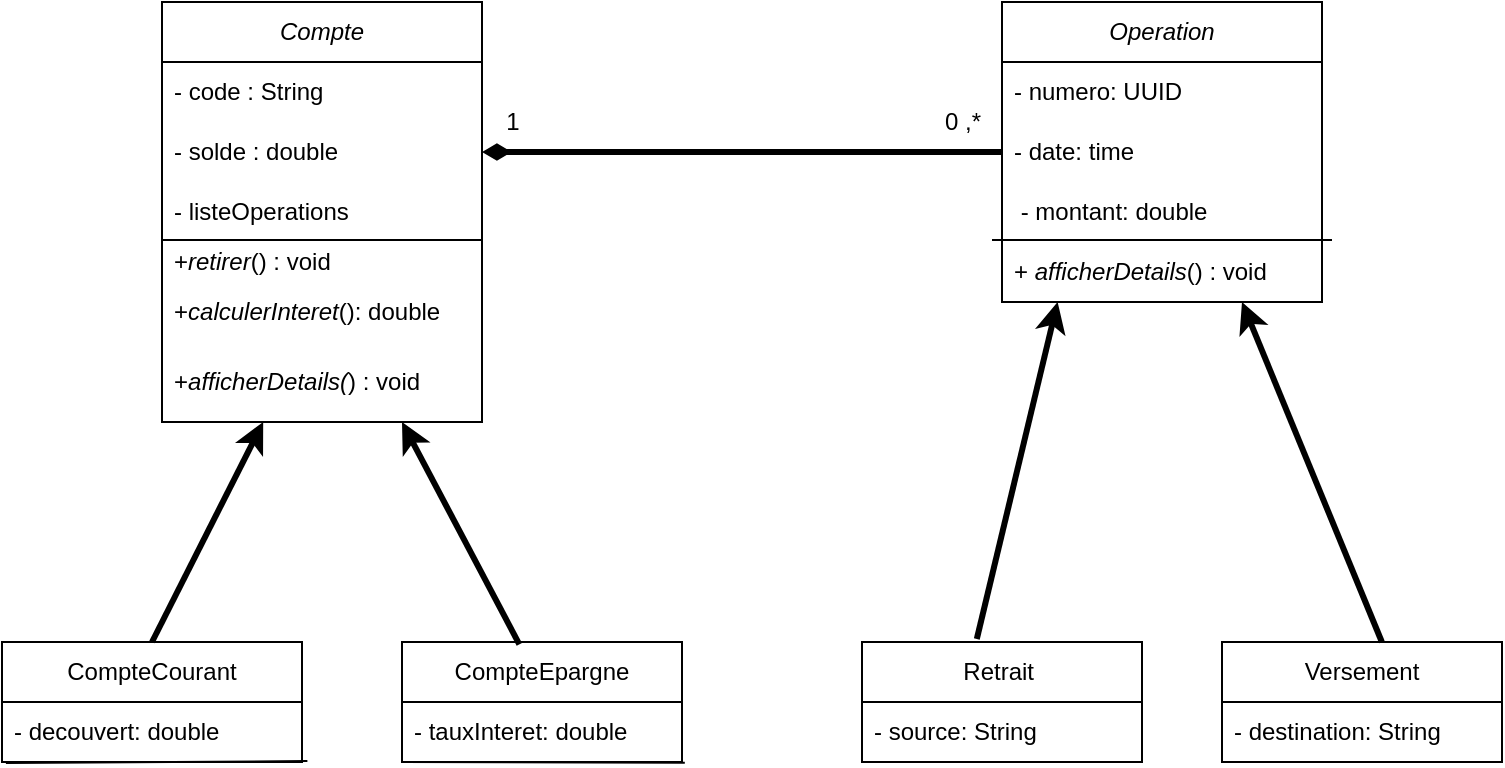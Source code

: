 <mxfile version="28.2.3">
  <diagram name="Page-1" id="AgEahuqecPkB8sgTLeyM">
    <mxGraphModel dx="915" dy="1710" grid="1" gridSize="10" guides="1" tooltips="1" connect="1" arrows="1" fold="1" page="1" pageScale="1" pageWidth="827" pageHeight="1169" math="0" shadow="0">
      <root>
        <mxCell id="0" />
        <mxCell id="1" parent="0" />
        <mxCell id="qHeEnW95tby0CVBpL3R0-1" value="&lt;div&gt;&lt;i style=&quot;background-color: transparent; color: light-dark(rgb(0, 0, 0), rgb(255, 255, 255));&quot;&gt;Compte&lt;/i&gt;&lt;/div&gt;" style="swimlane;fontStyle=0;childLayout=stackLayout;horizontal=1;startSize=30;horizontalStack=0;resizeParent=1;resizeParentMax=0;resizeLast=0;collapsible=1;marginBottom=0;whiteSpace=wrap;html=1;" vertex="1" parent="1">
          <mxGeometry x="120" y="-10" width="160" height="210" as="geometry" />
        </mxCell>
        <mxCell id="qHeEnW95tby0CVBpL3R0-2" value="- code : String" style="text;strokeColor=none;fillColor=none;align=left;verticalAlign=middle;spacingLeft=4;spacingRight=4;overflow=hidden;points=[[0,0.5],[1,0.5]];portConstraint=eastwest;rotatable=0;whiteSpace=wrap;html=1;" vertex="1" parent="qHeEnW95tby0CVBpL3R0-1">
          <mxGeometry y="30" width="160" height="30" as="geometry" />
        </mxCell>
        <mxCell id="qHeEnW95tby0CVBpL3R0-3" value="- solde : double" style="text;strokeColor=none;fillColor=none;align=left;verticalAlign=middle;spacingLeft=4;spacingRight=4;overflow=hidden;points=[[0,0.5],[1,0.5]];portConstraint=eastwest;rotatable=0;whiteSpace=wrap;html=1;" vertex="1" parent="qHeEnW95tby0CVBpL3R0-1">
          <mxGeometry y="60" width="160" height="30" as="geometry" />
        </mxCell>
        <mxCell id="qHeEnW95tby0CVBpL3R0-4" value="- listeOperations " style="text;strokeColor=none;fillColor=none;align=left;verticalAlign=middle;spacingLeft=4;spacingRight=4;overflow=hidden;points=[[0,0.5],[1,0.5]];portConstraint=eastwest;rotatable=0;whiteSpace=wrap;html=1;" vertex="1" parent="qHeEnW95tby0CVBpL3R0-1">
          <mxGeometry y="90" width="160" height="30" as="geometry" />
        </mxCell>
        <mxCell id="qHeEnW95tby0CVBpL3R0-36" value="" style="endArrow=none;html=1;rounded=0;entryX=1;entryY=0.967;entryDx=0;entryDy=0;entryPerimeter=0;" edge="1" parent="qHeEnW95tby0CVBpL3R0-1" target="qHeEnW95tby0CVBpL3R0-4">
          <mxGeometry width="50" height="50" relative="1" as="geometry">
            <mxPoint y="119" as="sourcePoint" />
            <mxPoint x="180" y="119" as="targetPoint" />
          </mxGeometry>
        </mxCell>
        <mxCell id="qHeEnW95tby0CVBpL3R0-10" value="+&lt;i&gt;retirer&lt;/i&gt;() : void" style="text;strokeColor=none;fillColor=none;align=left;verticalAlign=middle;spacingLeft=4;spacingRight=4;overflow=hidden;points=[[0,0.5],[1,0.5]];portConstraint=eastwest;rotatable=0;whiteSpace=wrap;html=1;" vertex="1" parent="qHeEnW95tby0CVBpL3R0-1">
          <mxGeometry y="120" width="160" height="20" as="geometry" />
        </mxCell>
        <mxCell id="qHeEnW95tby0CVBpL3R0-11" value="+&lt;i&gt;calculerInteret&lt;/i&gt;(): double" style="text;strokeColor=none;fillColor=none;align=left;verticalAlign=middle;spacingLeft=4;spacingRight=4;overflow=hidden;points=[[0,0.5],[1,0.5]];portConstraint=eastwest;rotatable=0;whiteSpace=wrap;html=1;" vertex="1" parent="qHeEnW95tby0CVBpL3R0-1">
          <mxGeometry y="140" width="160" height="30" as="geometry" />
        </mxCell>
        <mxCell id="qHeEnW95tby0CVBpL3R0-12" value="+&lt;i&gt;afficherDetails(&lt;/i&gt;) : void" style="text;strokeColor=none;fillColor=none;align=left;verticalAlign=middle;spacingLeft=4;spacingRight=4;overflow=hidden;points=[[0,0.5],[1,0.5]];portConstraint=eastwest;rotatable=0;whiteSpace=wrap;html=1;" vertex="1" parent="qHeEnW95tby0CVBpL3R0-1">
          <mxGeometry y="170" width="160" height="40" as="geometry" />
        </mxCell>
        <mxCell id="qHeEnW95tby0CVBpL3R0-5" value="&lt;div&gt;&lt;i&gt;Operation&lt;/i&gt;&lt;/div&gt;" style="swimlane;fontStyle=0;childLayout=stackLayout;horizontal=1;startSize=30;horizontalStack=0;resizeParent=1;resizeParentMax=0;resizeLast=0;collapsible=1;marginBottom=0;whiteSpace=wrap;html=1;" vertex="1" parent="1">
          <mxGeometry x="540" y="-10" width="160" height="150" as="geometry" />
        </mxCell>
        <mxCell id="qHeEnW95tby0CVBpL3R0-6" value="- numero: UUID&amp;nbsp;" style="text;strokeColor=none;fillColor=none;align=left;verticalAlign=middle;spacingLeft=4;spacingRight=4;overflow=hidden;points=[[0,0.5],[1,0.5]];portConstraint=eastwest;rotatable=0;whiteSpace=wrap;html=1;" vertex="1" parent="qHeEnW95tby0CVBpL3R0-5">
          <mxGeometry y="30" width="160" height="30" as="geometry" />
        </mxCell>
        <mxCell id="qHeEnW95tby0CVBpL3R0-7" value="- date: time" style="text;strokeColor=none;fillColor=none;align=left;verticalAlign=middle;spacingLeft=4;spacingRight=4;overflow=hidden;points=[[0,0.5],[1,0.5]];portConstraint=eastwest;rotatable=0;whiteSpace=wrap;html=1;" vertex="1" parent="qHeEnW95tby0CVBpL3R0-5">
          <mxGeometry y="60" width="160" height="30" as="geometry" />
        </mxCell>
        <mxCell id="qHeEnW95tby0CVBpL3R0-8" value="&amp;nbsp;- montant: double" style="text;strokeColor=none;fillColor=none;align=left;verticalAlign=middle;spacingLeft=4;spacingRight=4;overflow=hidden;points=[[0,0.5],[1,0.5]];portConstraint=eastwest;rotatable=0;whiteSpace=wrap;html=1;" vertex="1" parent="qHeEnW95tby0CVBpL3R0-5">
          <mxGeometry y="90" width="160" height="30" as="geometry" />
        </mxCell>
        <mxCell id="qHeEnW95tby0CVBpL3R0-44" value="" style="endArrow=none;html=1;rounded=0;" edge="1" parent="qHeEnW95tby0CVBpL3R0-5">
          <mxGeometry width="50" height="50" relative="1" as="geometry">
            <mxPoint x="-5" y="119" as="sourcePoint" />
            <mxPoint x="165" y="119" as="targetPoint" />
          </mxGeometry>
        </mxCell>
        <mxCell id="qHeEnW95tby0CVBpL3R0-43" value="+ &lt;i&gt;afficherDetails&lt;/i&gt;() : void" style="text;strokeColor=none;fillColor=none;align=left;verticalAlign=middle;spacingLeft=4;spacingRight=4;overflow=hidden;points=[[0,0.5],[1,0.5]];portConstraint=eastwest;rotatable=0;whiteSpace=wrap;html=1;" vertex="1" parent="qHeEnW95tby0CVBpL3R0-5">
          <mxGeometry y="120" width="160" height="30" as="geometry" />
        </mxCell>
        <mxCell id="qHeEnW95tby0CVBpL3R0-9" value="CompteCourant" style="swimlane;fontStyle=0;childLayout=stackLayout;horizontal=1;startSize=30;horizontalStack=0;resizeParent=1;resizeParentMax=0;resizeLast=0;collapsible=1;marginBottom=0;whiteSpace=wrap;html=1;" vertex="1" parent="1">
          <mxGeometry x="40" y="310" width="150" height="60" as="geometry" />
        </mxCell>
        <mxCell id="qHeEnW95tby0CVBpL3R0-16" value="- decouvert: double&amp;nbsp;" style="text;strokeColor=none;fillColor=none;align=left;verticalAlign=middle;spacingLeft=4;spacingRight=4;overflow=hidden;points=[[0,0.5],[1,0.5]];portConstraint=eastwest;rotatable=0;whiteSpace=wrap;html=1;" vertex="1" parent="qHeEnW95tby0CVBpL3R0-9">
          <mxGeometry y="30" width="150" height="30" as="geometry" />
        </mxCell>
        <mxCell id="qHeEnW95tby0CVBpL3R0-37" value="" style="endArrow=none;html=1;rounded=0;entryX=1.018;entryY=-0.011;entryDx=0;entryDy=0;entryPerimeter=0;exitX=0.013;exitY=0.011;exitDx=0;exitDy=0;exitPerimeter=0;" edge="1" parent="qHeEnW95tby0CVBpL3R0-9">
          <mxGeometry width="50" height="50" relative="1" as="geometry">
            <mxPoint x="1.95" y="60.44" as="sourcePoint" />
            <mxPoint x="152.7" y="59.56" as="targetPoint" />
          </mxGeometry>
        </mxCell>
        <mxCell id="qHeEnW95tby0CVBpL3R0-13" value="CompteEpargne " style="swimlane;fontStyle=0;childLayout=stackLayout;horizontal=1;startSize=30;horizontalStack=0;resizeParent=1;resizeParentMax=0;resizeLast=0;collapsible=1;marginBottom=0;whiteSpace=wrap;html=1;" vertex="1" parent="1">
          <mxGeometry x="240" y="310" width="140" height="60" as="geometry" />
        </mxCell>
        <mxCell id="qHeEnW95tby0CVBpL3R0-14" value="- tauxInteret: double" style="text;strokeColor=none;fillColor=none;align=left;verticalAlign=middle;spacingLeft=4;spacingRight=4;overflow=hidden;points=[[0,0.5],[1,0.5]];portConstraint=eastwest;rotatable=0;whiteSpace=wrap;html=1;" vertex="1" parent="qHeEnW95tby0CVBpL3R0-13">
          <mxGeometry y="30" width="140" height="30" as="geometry" />
        </mxCell>
        <mxCell id="qHeEnW95tby0CVBpL3R0-40" value="" style="endArrow=none;html=1;rounded=0;entryX=1.01;entryY=0.011;entryDx=0;entryDy=0;entryPerimeter=0;" edge="1" parent="qHeEnW95tby0CVBpL3R0-13">
          <mxGeometry width="50" height="50" relative="1" as="geometry">
            <mxPoint y="60" as="sourcePoint" />
            <mxPoint x="141.4" y="60.33" as="targetPoint" />
          </mxGeometry>
        </mxCell>
        <mxCell id="qHeEnW95tby0CVBpL3R0-17" value="Versement" style="swimlane;fontStyle=0;childLayout=stackLayout;horizontal=1;startSize=30;horizontalStack=0;resizeParent=1;resizeParentMax=0;resizeLast=0;collapsible=1;marginBottom=0;whiteSpace=wrap;html=1;" vertex="1" parent="1">
          <mxGeometry x="650" y="310" width="140" height="60" as="geometry" />
        </mxCell>
        <mxCell id="qHeEnW95tby0CVBpL3R0-18" value="- destination: String&amp;nbsp;" style="text;strokeColor=none;fillColor=none;align=left;verticalAlign=middle;spacingLeft=4;spacingRight=4;overflow=hidden;points=[[0,0.5],[1,0.5]];portConstraint=eastwest;rotatable=0;whiteSpace=wrap;html=1;" vertex="1" parent="qHeEnW95tby0CVBpL3R0-17">
          <mxGeometry y="30" width="140" height="30" as="geometry" />
        </mxCell>
        <mxCell id="qHeEnW95tby0CVBpL3R0-21" value="Retrait&amp;nbsp;" style="swimlane;fontStyle=0;childLayout=stackLayout;horizontal=1;startSize=30;horizontalStack=0;resizeParent=1;resizeParentMax=0;resizeLast=0;collapsible=1;marginBottom=0;whiteSpace=wrap;html=1;" vertex="1" parent="1">
          <mxGeometry x="470" y="310" width="140" height="60" as="geometry" />
        </mxCell>
        <mxCell id="qHeEnW95tby0CVBpL3R0-22" value="- source: String&amp;nbsp;" style="text;strokeColor=none;fillColor=none;align=left;verticalAlign=middle;spacingLeft=4;spacingRight=4;overflow=hidden;points=[[0,0.5],[1,0.5]];portConstraint=eastwest;rotatable=0;whiteSpace=wrap;html=1;" vertex="1" parent="qHeEnW95tby0CVBpL3R0-21">
          <mxGeometry y="30" width="140" height="30" as="geometry" />
        </mxCell>
        <mxCell id="qHeEnW95tby0CVBpL3R0-25" style="edgeStyle=none;rounded=0;orthogonalLoop=1;jettySize=auto;html=1;entryX=1;entryY=0.5;entryDx=0;entryDy=0;endArrow=diamondThin;endFill=1;strokeWidth=3;exitX=0;exitY=0.5;exitDx=0;exitDy=0;" edge="1" parent="1" source="qHeEnW95tby0CVBpL3R0-7" target="qHeEnW95tby0CVBpL3R0-3">
          <mxGeometry relative="1" as="geometry">
            <mxPoint x="530" y="70" as="sourcePoint" />
            <mxPoint x="280" y="70" as="targetPoint" />
          </mxGeometry>
        </mxCell>
        <mxCell id="qHeEnW95tby0CVBpL3R0-26" value="1" style="text;html=1;align=center;verticalAlign=middle;resizable=0;points=[];autosize=1;strokeColor=none;fillColor=none;" vertex="1" parent="1">
          <mxGeometry x="280" y="35" width="30" height="30" as="geometry" />
        </mxCell>
        <mxCell id="qHeEnW95tby0CVBpL3R0-27" value="0 ,*" style="text;html=1;align=center;verticalAlign=middle;resizable=0;points=[];autosize=1;strokeColor=none;fillColor=none;" vertex="1" parent="1">
          <mxGeometry x="500" y="35" width="40" height="30" as="geometry" />
        </mxCell>
        <mxCell id="qHeEnW95tby0CVBpL3R0-29" style="edgeStyle=none;rounded=0;orthogonalLoop=1;jettySize=auto;html=1;entryX=0.5;entryY=0;entryDx=0;entryDy=0;endArrow=none;endFill=0;startArrow=classic;startFill=1;strokeWidth=3;" edge="1" parent="1" target="qHeEnW95tby0CVBpL3R0-9">
          <mxGeometry relative="1" as="geometry">
            <mxPoint x="170.6" y="200" as="sourcePoint" />
            <mxPoint x="120" y="310" as="targetPoint" />
          </mxGeometry>
        </mxCell>
        <mxCell id="qHeEnW95tby0CVBpL3R0-30" style="edgeStyle=none;rounded=0;orthogonalLoop=1;jettySize=auto;html=1;endArrow=none;endFill=0;startArrow=classic;startFill=1;strokeWidth=3;entryX=0.419;entryY=0.019;entryDx=0;entryDy=0;entryPerimeter=0;" edge="1" parent="1" target="qHeEnW95tby0CVBpL3R0-13">
          <mxGeometry relative="1" as="geometry">
            <mxPoint x="239.999" y="200" as="sourcePoint" />
            <mxPoint x="300" y="307" as="targetPoint" />
          </mxGeometry>
        </mxCell>
        <mxCell id="qHeEnW95tby0CVBpL3R0-46" style="edgeStyle=none;rounded=0;orthogonalLoop=1;jettySize=auto;html=1;endArrow=none;endFill=0;startArrow=classic;startFill=1;strokeWidth=3;entryX=0.571;entryY=0;entryDx=0;entryDy=0;entryPerimeter=0;" edge="1" parent="1" target="qHeEnW95tby0CVBpL3R0-17">
          <mxGeometry relative="1" as="geometry">
            <mxPoint x="660" y="140" as="sourcePoint" />
            <mxPoint x="719.001" y="253" as="targetPoint" />
          </mxGeometry>
        </mxCell>
        <mxCell id="qHeEnW95tby0CVBpL3R0-47" style="edgeStyle=none;rounded=0;orthogonalLoop=1;jettySize=auto;html=1;entryX=0.41;entryY=-0.025;entryDx=0;entryDy=0;endArrow=none;endFill=0;startArrow=classic;startFill=1;strokeWidth=3;entryPerimeter=0;" edge="1" parent="1" target="qHeEnW95tby0CVBpL3R0-21">
          <mxGeometry relative="1" as="geometry">
            <mxPoint x="567.8" y="140" as="sourcePoint" />
            <mxPoint x="512.2" y="250" as="targetPoint" />
          </mxGeometry>
        </mxCell>
      </root>
    </mxGraphModel>
  </diagram>
</mxfile>
